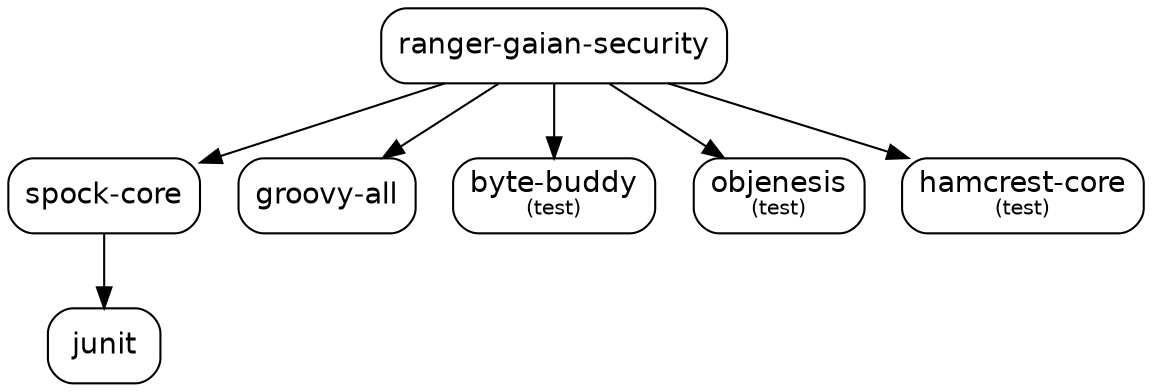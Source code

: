 digraph "ranger-gaian-security" {
  node [shape="box",style="rounded",fontname="Helvetica",fontsize="14"]
  edge [fontsize="10",fontname="Helvetica"]

  // Node Definitions:
  "org.spockframework:spock-core:jar"[label=<spock-core>]
  "junit:junit:jar"[label=<junit>]
  "org.gaian:ranger-gaian-security:pom"[label=<ranger-gaian-security>]
  "org.codehaus.groovy:groovy-all:jar"[label=<groovy-all>]
  "net.bytebuddy:byte-buddy:jar"[label=<byte-buddy<font point-size="10"><br/>(test)</font>>]
  "org.objenesis:objenesis:jar"[label=<objenesis<font point-size="10"><br/>(test)</font>>]
  "org.hamcrest:hamcrest-core:jar"[label=<hamcrest-core<font point-size="10"><br/>(test)</font>>]

  // Edge Definitions:
  "org.spockframework:spock-core:jar" -> "junit:junit:jar"
  "org.gaian:ranger-gaian-security:pom" -> "org.spockframework:spock-core:jar"
  "org.gaian:ranger-gaian-security:pom" -> "org.codehaus.groovy:groovy-all:jar"
  "org.gaian:ranger-gaian-security:pom" -> "net.bytebuddy:byte-buddy:jar"
  "org.gaian:ranger-gaian-security:pom" -> "org.objenesis:objenesis:jar"
  "org.gaian:ranger-gaian-security:pom" -> "org.hamcrest:hamcrest-core:jar"
}